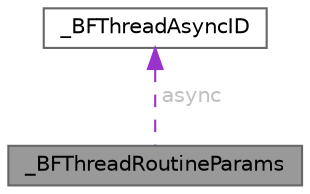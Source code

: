digraph "_BFThreadRoutineParams"
{
 // LATEX_PDF_SIZE
  bgcolor="transparent";
  edge [fontname=Helvetica,fontsize=10,labelfontname=Helvetica,labelfontsize=10];
  node [fontname=Helvetica,fontsize=10,shape=box,height=0.2,width=0.4];
  Node1 [id="Node000001",label="_BFThreadRoutineParams",height=0.2,width=0.4,color="gray40", fillcolor="grey60", style="filled", fontcolor="black",tooltip=" "];
  Node2 -> Node1 [id="edge1_Node000001_Node000002",dir="back",color="darkorchid3",style="dashed",tooltip=" ",label=" async",fontcolor="grey" ];
  Node2 [id="Node000002",label="_BFThreadAsyncID",height=0.2,width=0.4,color="gray40", fillcolor="white", style="filled",URL="$de/d76/struct__BFThreadAsyncID.html",tooltip=" "];
}
